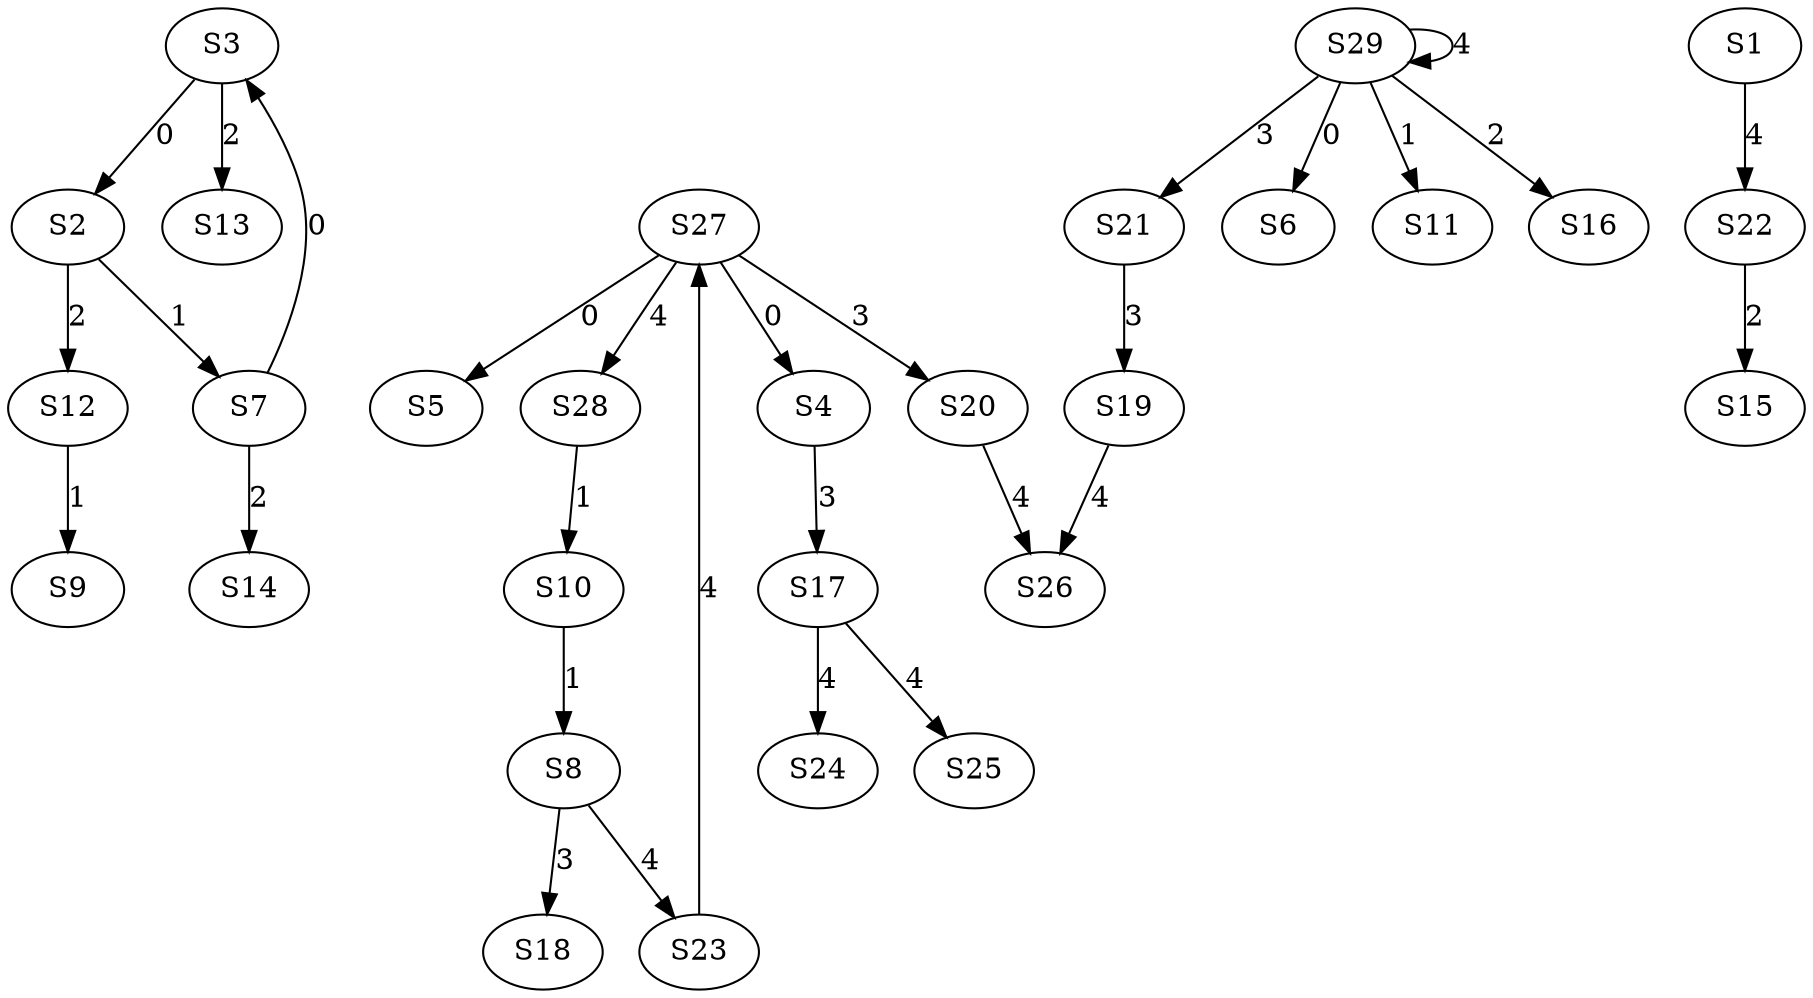 strict digraph {
	S3 -> S2 [ label = 0 ];
	S7 -> S3 [ label = 0 ];
	S27 -> S4 [ label = 0 ];
	S27 -> S5 [ label = 0 ];
	S29 -> S6 [ label = 0 ];
	S2 -> S7 [ label = 1 ];
	S10 -> S8 [ label = 1 ];
	S12 -> S9 [ label = 1 ];
	S28 -> S10 [ label = 1 ];
	S29 -> S11 [ label = 1 ];
	S2 -> S12 [ label = 2 ];
	S3 -> S13 [ label = 2 ];
	S7 -> S14 [ label = 2 ];
	S22 -> S15 [ label = 2 ];
	S29 -> S16 [ label = 2 ];
	S4 -> S17 [ label = 3 ];
	S8 -> S18 [ label = 3 ];
	S21 -> S19 [ label = 3 ];
	S27 -> S20 [ label = 3 ];
	S29 -> S21 [ label = 3 ];
	S1 -> S22 [ label = 4 ];
	S8 -> S23 [ label = 4 ];
	S17 -> S24 [ label = 4 ];
	S17 -> S25 [ label = 4 ];
	S20 -> S26 [ label = 4 ];
	S23 -> S27 [ label = 4 ];
	S27 -> S28 [ label = 4 ];
	S29 -> S29 [ label = 4 ];
	S19 -> S26 [ label = 4 ];
}